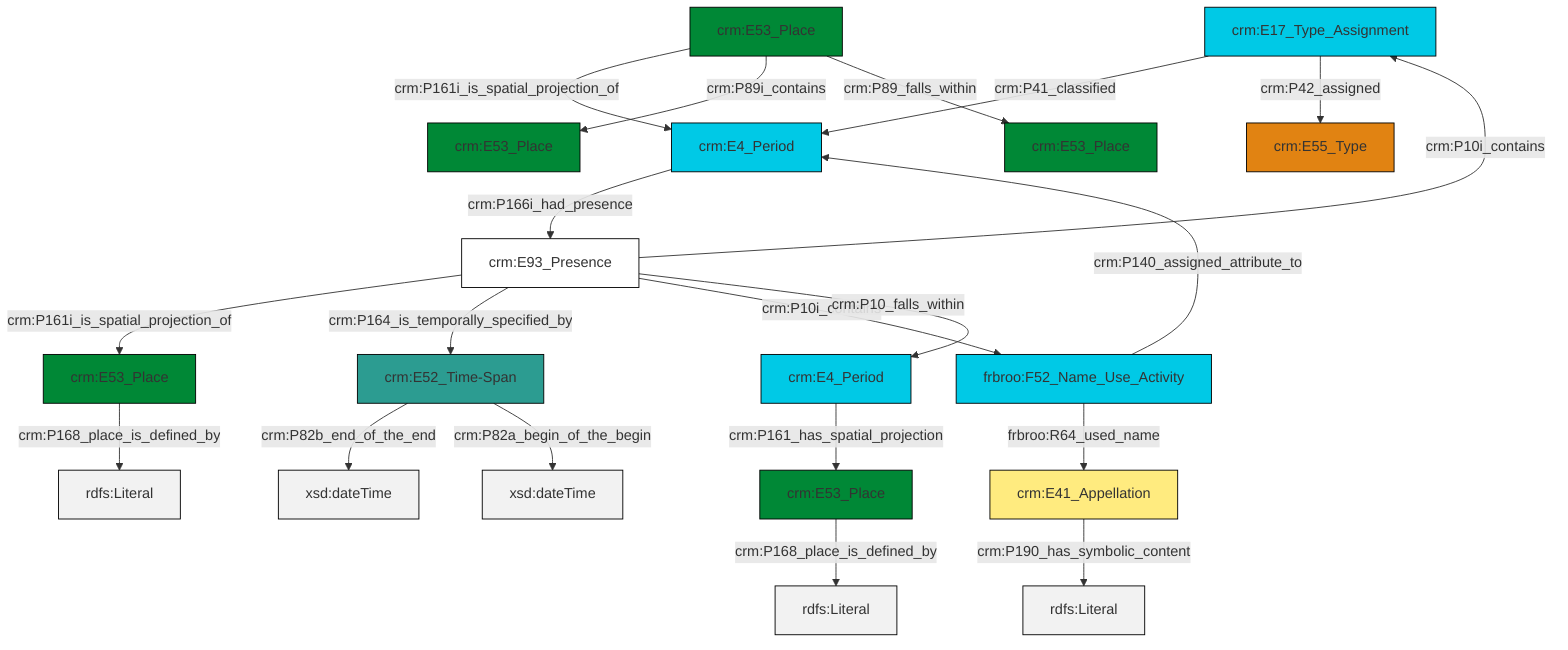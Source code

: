 graph TD
classDef Literal fill:#f2f2f2,stroke:#000000;
classDef CRM_Entity fill:#FFFFFF,stroke:#000000;
classDef Temporal_Entity fill:#00C9E6, stroke:#000000;
classDef Type fill:#E18312, stroke:#000000;
classDef Time-Span fill:#2C9C91, stroke:#000000;
classDef Appellation fill:#FFEB7F, stroke:#000000;
classDef Place fill:#008836, stroke:#000000;
classDef Persistent_Item fill:#B266B2, stroke:#000000;
classDef Conceptual_Object fill:#FFD700, stroke:#000000;
classDef Physical_Thing fill:#D2B48C, stroke:#000000;
classDef Actor fill:#f58aad, stroke:#000000;
classDef PC_Classes fill:#4ce600, stroke:#000000;
classDef Multi fill:#cccccc,stroke:#000000;

0["crm:E53_Place"]:::Place -->|crm:P168_place_is_defined_by| 1[rdfs:Literal]:::Literal
6["crm:E52_Time-Span"]:::Time-Span -->|crm:P82b_end_of_the_end| 7[xsd:dateTime]:::Literal
8["crm:E4_Period"]:::Temporal_Entity -->|crm:P166i_had_presence| 9["crm:E93_Presence"]:::CRM_Entity
6["crm:E52_Time-Span"]:::Time-Span -->|crm:P82a_begin_of_the_begin| 10[xsd:dateTime]:::Literal
9["crm:E93_Presence"]:::CRM_Entity -->|crm:P161i_is_spatial_projection_of| 0["crm:E53_Place"]:::Place
13["frbroo:F52_Name_Use_Activity"]:::Temporal_Entity -->|crm:P140_assigned_attribute_to| 8["crm:E4_Period"]:::Temporal_Entity
4["crm:E17_Type_Assignment"]:::Temporal_Entity -->|crm:P41_classified| 8["crm:E4_Period"]:::Temporal_Entity
15["crm:E53_Place"]:::Place -->|crm:P168_place_is_defined_by| 16[rdfs:Literal]:::Literal
4["crm:E17_Type_Assignment"]:::Temporal_Entity -->|crm:P42_assigned| 17["crm:E55_Type"]:::Type
20["crm:E41_Appellation"]:::Appellation -->|crm:P190_has_symbolic_content| 21[rdfs:Literal]:::Literal
24["crm:E53_Place"]:::Place -->|crm:P161i_is_spatial_projection_of| 8["crm:E4_Period"]:::Temporal_Entity
9["crm:E93_Presence"]:::CRM_Entity -->|crm:P10i_contains| 4["crm:E17_Type_Assignment"]:::Temporal_Entity
9["crm:E93_Presence"]:::CRM_Entity -->|crm:P164_is_temporally_specified_by| 6["crm:E52_Time-Span"]:::Time-Span
24["crm:E53_Place"]:::Place -->|crm:P89i_contains| 26["crm:E53_Place"]:::Place
2["crm:E4_Period"]:::Temporal_Entity -->|crm:P161_has_spatial_projection| 15["crm:E53_Place"]:::Place
9["crm:E93_Presence"]:::CRM_Entity -->|crm:P10i_contains| 13["frbroo:F52_Name_Use_Activity"]:::Temporal_Entity
24["crm:E53_Place"]:::Place -->|crm:P89_falls_within| 11["crm:E53_Place"]:::Place
13["frbroo:F52_Name_Use_Activity"]:::Temporal_Entity -->|frbroo:R64_used_name| 20["crm:E41_Appellation"]:::Appellation
9["crm:E93_Presence"]:::CRM_Entity -->|crm:P10_falls_within| 2["crm:E4_Period"]:::Temporal_Entity